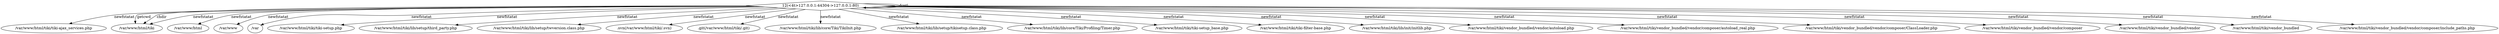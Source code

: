 digraph nginx_syscalls {
  0 [label="12(<4t>127.0.0.1:44304->127.0.0.1:80)", shape=diamond];
  1 [label="/var/www/html/tiki/tiki-ajax_services.php"];
  2 [label="/var/www/html/tiki"];
  3 [label="/var/www/html"];
  4 [label="/var/www"];
  5 [label="/var"];
  6 [label="/var/www/html/tiki/tiki-setup.php"];
  7 [label="/var/www/html/tiki/lib/setup/third_party.php"];
  8 [label="/var/www/html/tiki/lib/setup/twversion.class.php"];
  9 [label=".svn(/var/www/html/tiki/.svn)"];
  10 [label=".git(/var/www/html/tiki/.git)"];
  11 [label="/var/www/html/tiki/lib/core/Tiki/TikiInit.php"];
  12 [label="/var/www/html/tiki/lib/setup/tikisetup.class.php"];
  13 [label="/var/www/html/tiki/lib/core/Tiki/Profiling/Timer.php"];
  14 [label="/var/www/html/tiki/tiki-setup_base.php"];
  15 [label="/var/www/html/tiki/tiki-filter-base.php"];
  16 [label="/var/www/html/tiki/lib/init/initlib.php"];
  17 [label="/var/www/html/tiki/vendor_bundled/vendor/autoload.php"];
  18 [label="/var/www/html/tiki/vendor_bundled/vendor/composer/autoload_real.php"];
  19 [label="/var/www/html/tiki/vendor_bundled/vendor/composer/ClassLoader.php"];
  20 [label="/var/www/html/tiki/vendor_bundled/vendor/composer"];
  21 [label="/var/www/html/tiki/vendor_bundled/vendor"];
  22 [label="/var/www/html/tiki/vendor_bundled"];
  23 [label="/var/www/html/tiki/vendor_bundled/vendor/composer/include_paths.php"];
  0 -> 0 [label="fcntl"];
  0 -> 1 [label="newfstatat"];
  0 -> 2 [label="getcwd"];
  0 -> 2 [label="chdir"];
  0 -> 2 [label="newfstatat"];
  0 -> 3 [label="newfstatat"];
  0 -> 4 [label="newfstatat"];
  0 -> 5 [label="newfstatat"];
  0 -> 6 [label="newfstatat"];
  0 -> 7 [label="newfstatat"];
  0 -> 8 [label="newfstatat"];
  0 -> 9 [label="newfstatat"];
  0 -> 10 [label="newfstatat"];
  0 -> 11 [label="newfstatat"];
  0 -> 12 [label="newfstatat"];
  0 -> 13 [label="newfstatat"];
  0 -> 14 [label="newfstatat"];
  0 -> 15 [label="newfstatat"];
  0 -> 16 [label="newfstatat"];
  0 -> 17 [label="newfstatat"];
  0 -> 18 [label="newfstatat"];
  0 -> 19 [label="newfstatat"];
  0 -> 20 [label="newfstatat"];
  0 -> 21 [label="newfstatat"];
  0 -> 22 [label="newfstatat"];
  0 -> 23 [label="newfstatat"];
}
